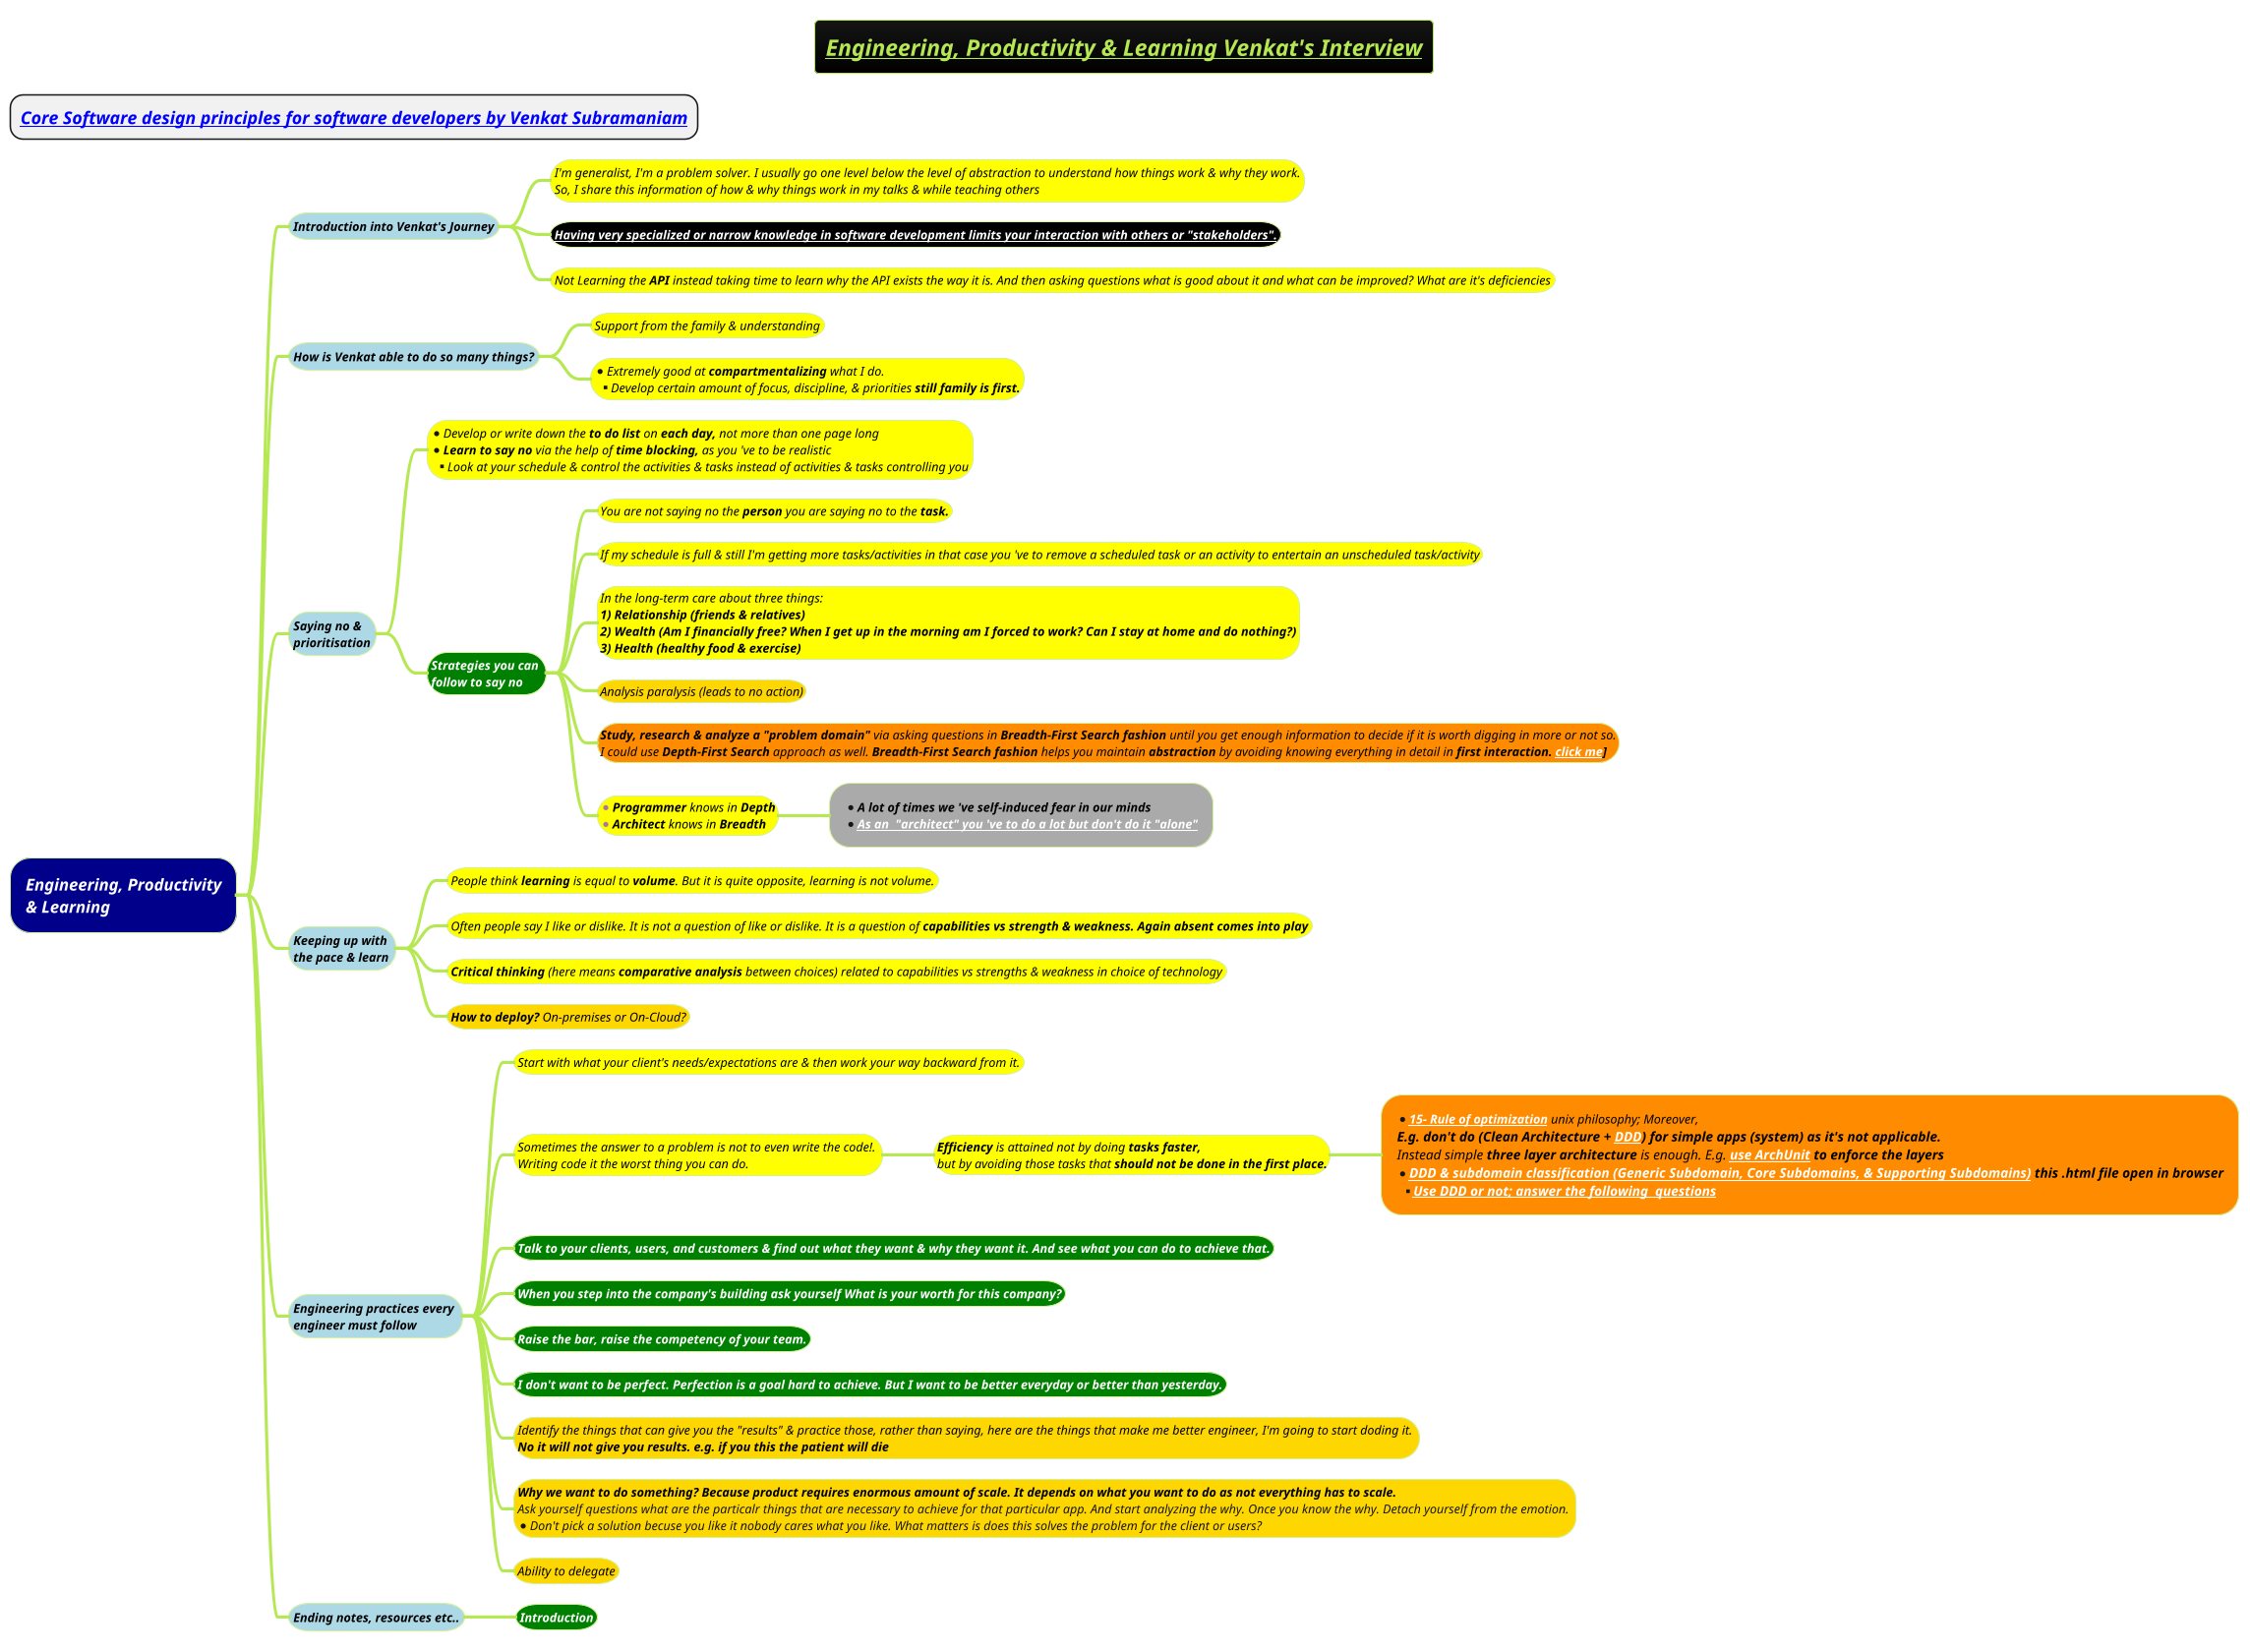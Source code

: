 @startmindmap
title =<i><b><u><size:18>Engineering, Productivity & Learning Venkat's Interview

* ===<i><b>[[docs/3-programming-languages/Venkat-Subramaniam/Core-Software-design-principles-for-software-developers.puml Core Software design principles for software developers by Venkat Subramaniam]]
!theme hacker

*[#darkblue] <color:white><i>Engineering, Productivity\n<color:white><i>& Learning
**[#lightblue] <i><color #black><size:12>Introduction into Venkat's Journey
***[#yellow]:<i><color #black><size:12>I'm generalist, I'm a problem solver. I usually go one level below the level of abstraction to understand how things work & why they work.
<i><color #black><size:12>So, I share this information of how & why things work in my talks & while teaching others;
***[#black] <b><i><color #black><size:12>[[docs/3-programming-languages/Venkat-Subramaniam/images/img_396.png Having very specialized or narrow knowledge in software development limits your interaction with others or "stakeholders".]]
***[#yellow] <i><color #black><size:12>Not Learning the **API** instead taking time to learn why the API exists the way it is. And then asking questions what is good about it and what can be improved? What are it's deficiencies

**[#lightblue] <i><color #black><size:12>How is Venkat able to do so many things?
***[#yellow] <i><color #black><size:12>Support from the family & understanding
***[#yellow] *<i><color #black><size:12>Extremely good at **compartmentalizing** what I do. \n**<i><color #black><size:12>Develop certain amount of focus, discipline, & priorities <b>still family is first.


**[#lightblue] <i><color #black><size:12>Saying no & \n<i><color #black><size:12>prioritisation
***[#yellow]:*<i><color #black><size:12>Develop or write down the **to do list** on **each day,** not more than one page long
*<i><color #black><size:12>**Learn to say no** via the help of **time blocking,** as you 've to be realistic
**<i><color #black><size:12>Look at your schedule & control the activities & tasks instead of activities & tasks controlling you;
***[#green] <i><color #white><b><size:12>Strategies you can \n<i><color #white><b><size:12>follow to say no
****[#yellow] <i><color #black><size:12>You are not saying no the **person** you are saying no to the <b>task.
****[#yellow] <i><color #black><size:12>If my schedule is full & still I'm getting more tasks/activities in that case you 've to remove a scheduled task or an activity to entertain an unscheduled task/activity

****[#yellow]:<i><color #black><size:12>In the long-term care about three things:
<i><color #black><size:12><b>1) Relationship (friends & relatives)
<i><color #black><size:12><b>2) Wealth (Am I financially free? When I get up in the morning am I forced to work? Can I stay at home and do nothing?)
<i><color #black><size:12><b>3) Health (healthy food & exercise);
****[#gold] <i><color #black><size:12>Analysis paralysis (leads to no action)

****[#darkorange]:<i><color #black><size:12>**Study, research & analyze a "problem domain"** via asking questions in **Breadth-First Search fashion** until you get enough information to decide if it is worth digging in more or not so.
<i><color #black><size:12>I could use **Depth-First Search** approach as well. **Breadth-First Search fashion** helps you maintain **abstraction** by avoiding knowing everything in detail in <b>first interaction. [[docs/3-programming-languages/Venkat-Subramaniam/images/img_245.png click me]]];
****[#yellow] *<i><color #black><size:12>**Programmer** knows in <b>Depth \n*<i><color #black><size:12>**Architect** knows in <b>Breadth
*****[#a] *<b><i><color #black><size:12>A lot of times we 've self-induced fear in our minds \n*<i><color #black><size:12><b>[[docs/3-programming-languages/Venkat-Subramaniam/images/img_431.png As an  "architect" you 've to do a lot but don't do it "alone"]]


**[#lightblue] <i><color #black><size:12>Keeping up with \n<i><color #black><size:12>the pace & learn
***[#yellow] <i><color #black><size:12>People think **learning** is equal to **volume**. But it is quite opposite, learning is not volume.
***[#yellow] <i><color #black><size:12>Often people say I like or dislike. It is not a question of like or dislike. It is a question of <b>capabilities vs strength & weakness. Again absent comes into play
***[#yellow] <i><color #black><size:12>**Critical thinking** (here means **comparative analysis** between choices) related to capabilities vs strengths & weakness in choice of technology
***[#gold] <i><color #black><size:12>**How to deploy?** On-premises or On-Cloud?
**[#lightblue] <i><color #black><size:12>Engineering practices every \n<i><color #black><size:12>engineer must follow
***[#yellow] <i><color #black><size:12>Start with what your client's needs/expectations are & then work your way backward from it.
***[#yellow] <i><color #black><size:12>Sometimes the answer to a problem is not to even write the code!. \n<i><color #black><size:12>Writing code it the worst thing you can do.
****[#yellow] <i><color #black><size:12><b>Efficiency</b> is attained not by doing <b>tasks faster,\n<i><color #black><size:12>but by avoiding those tasks that <b>should not be done in the first place.
*****[#darkorange]:*<i><color #black><size:12>**[[docs/3-programming-languages/Venkat-Subramaniam/Unix-Philosophy.puml 15- Rule of optimization]]** unix philosophy; Moreover,
<i><color #black><size:13><b>E.g. don't do (Clean Architecture + [[docs/3-programming-languages/Venkat-Subramaniam/images/img_55.jpg DDD]]) for simple apps (system) as it's not applicable.
<i><color #black><size:13>Instead simple **three layer architecture** is enough. E.g. <b>[[docs/3-programming-languages/clean-architecture/archunit.adoc use ArchUnit]] to enforce the layers
*<i><color #black><size:13><b>[[docs/3-programming-languages/Venkat-Subramaniam/gif/DDD-and-subdomain-classification.html DDD & subdomain classification (Generic Subdomain, Core Subdomains, & Supporting Subdomains)]] this .html file open in browser
**<i><color #black><size:13><b>[[docs/3-programming-languages/Venkat-Subramaniam/images/DDD-and-questions.drawio.png Use DDD or not; answer the following  questions]];
***[#green] <i><color #white><b><size:12>Talk to your clients, users, and customers & find out what they want & why they want it. And see what you can do to achieve that.
***[#green] <i><color #white><b><size:12>When you step into the company's building ask yourself What is your worth for this company?
***[#green] <i><color #white><b><size:12>Raise the bar, raise the competency of your team.
***[#green] <i><color #white><b><size:12>I don't want to be perfect. Perfection is a goal hard to achieve. But I want to be better everyday or better than yesterday.
***[#gold] <i><color #black><size:12>Identify the things that can give you the "results" & practice those, rather than saying, here are the things that make me better engineer, I'm going to start doding it. \n<i><color #black><b><size:12>No it will not give you results. e.g. if you this the patient will die
***[#gold] <i><color #black><b><size:12>Why we want to do something? Because product requires enormous amount of scale. It depends on what you want to do as not everything has to scale. \n<i>Ask yourself questions what are the particalr things that are necessary to achieve for that particular app. And start analyzing the why. Once you know the why. Detach yourself from the emotion. \n*<i>Don't pick a solution becuse you like it nobody cares what you like. What matters is does this solves the problem for the client or users?
***[#gold] <i><color #black><size:12>Ability to delegate

**[#lightblue] <i><color #black><size:12>Ending notes, resources etc..

***[#green] <i><color #white><b><size:12>Introduction

@endmindmap
